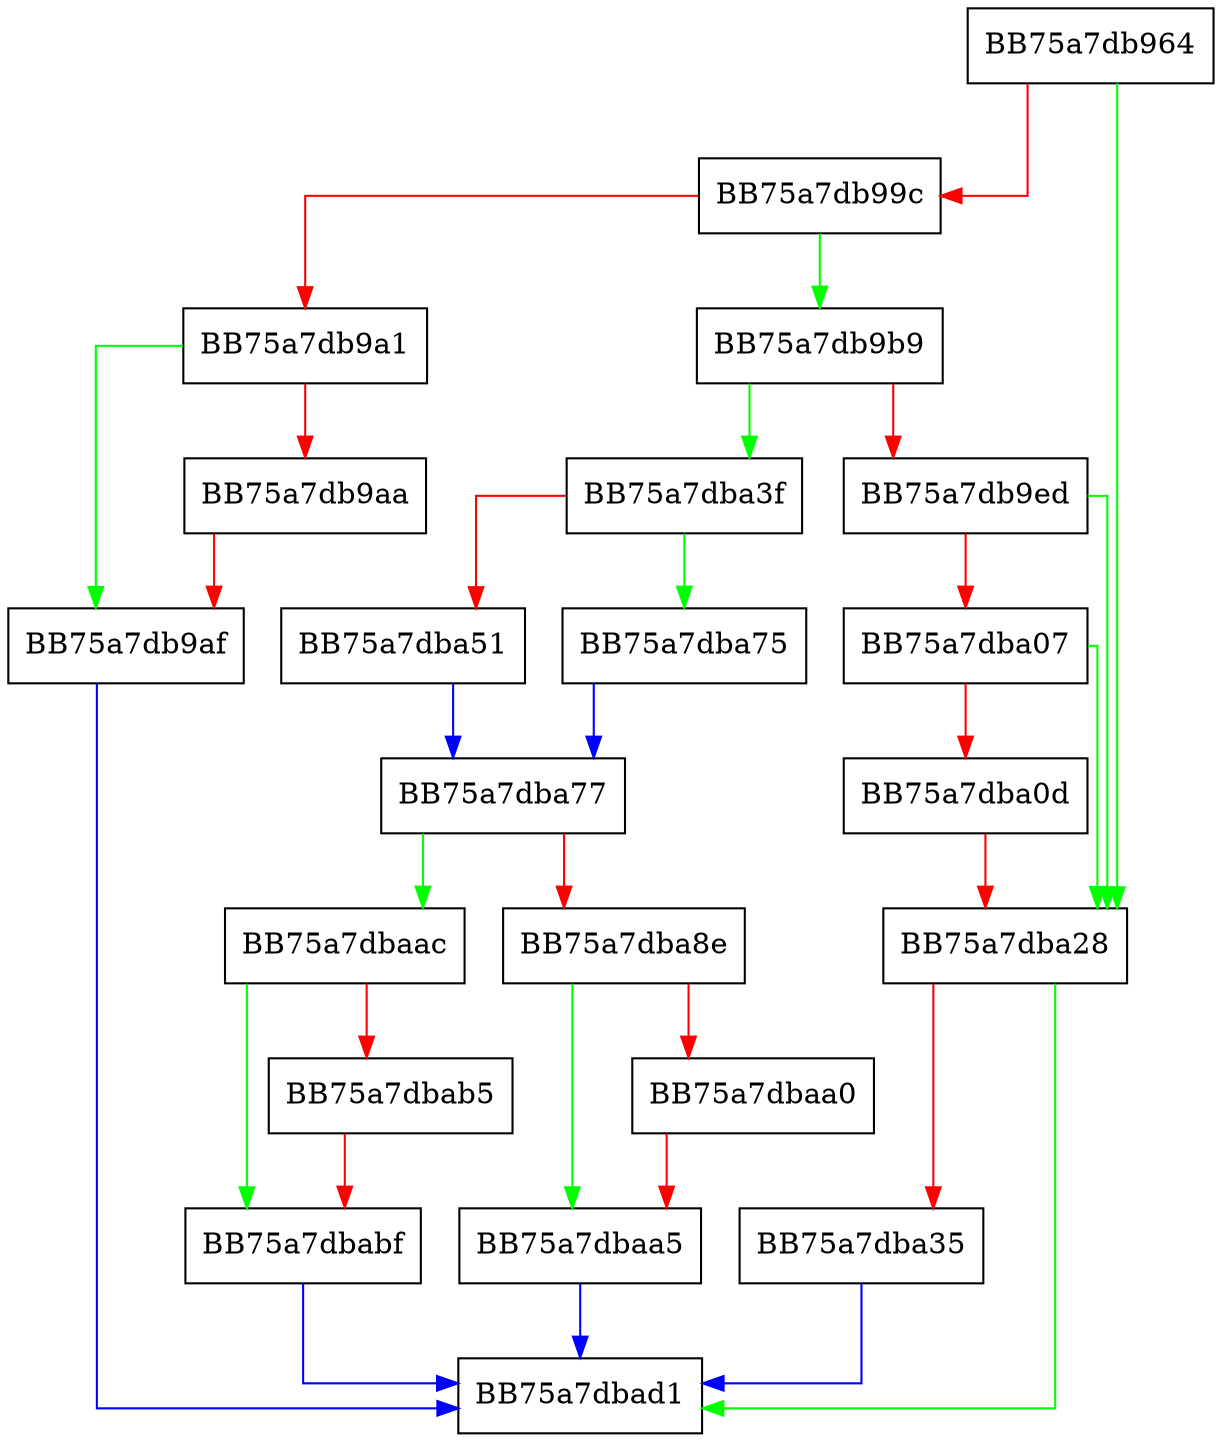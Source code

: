 digraph CreateInstance {
  node [shape="box"];
  graph [splines=ortho];
  BB75a7db964 -> BB75a7dba28 [color="green"];
  BB75a7db964 -> BB75a7db99c [color="red"];
  BB75a7db99c -> BB75a7db9b9 [color="green"];
  BB75a7db99c -> BB75a7db9a1 [color="red"];
  BB75a7db9a1 -> BB75a7db9af [color="green"];
  BB75a7db9a1 -> BB75a7db9aa [color="red"];
  BB75a7db9aa -> BB75a7db9af [color="red"];
  BB75a7db9af -> BB75a7dbad1 [color="blue"];
  BB75a7db9b9 -> BB75a7dba3f [color="green"];
  BB75a7db9b9 -> BB75a7db9ed [color="red"];
  BB75a7db9ed -> BB75a7dba28 [color="green"];
  BB75a7db9ed -> BB75a7dba07 [color="red"];
  BB75a7dba07 -> BB75a7dba28 [color="green"];
  BB75a7dba07 -> BB75a7dba0d [color="red"];
  BB75a7dba0d -> BB75a7dba28 [color="red"];
  BB75a7dba28 -> BB75a7dbad1 [color="green"];
  BB75a7dba28 -> BB75a7dba35 [color="red"];
  BB75a7dba35 -> BB75a7dbad1 [color="blue"];
  BB75a7dba3f -> BB75a7dba75 [color="green"];
  BB75a7dba3f -> BB75a7dba51 [color="red"];
  BB75a7dba51 -> BB75a7dba77 [color="blue"];
  BB75a7dba75 -> BB75a7dba77 [color="blue"];
  BB75a7dba77 -> BB75a7dbaac [color="green"];
  BB75a7dba77 -> BB75a7dba8e [color="red"];
  BB75a7dba8e -> BB75a7dbaa5 [color="green"];
  BB75a7dba8e -> BB75a7dbaa0 [color="red"];
  BB75a7dbaa0 -> BB75a7dbaa5 [color="red"];
  BB75a7dbaa5 -> BB75a7dbad1 [color="blue"];
  BB75a7dbaac -> BB75a7dbabf [color="green"];
  BB75a7dbaac -> BB75a7dbab5 [color="red"];
  BB75a7dbab5 -> BB75a7dbabf [color="red"];
  BB75a7dbabf -> BB75a7dbad1 [color="blue"];
}